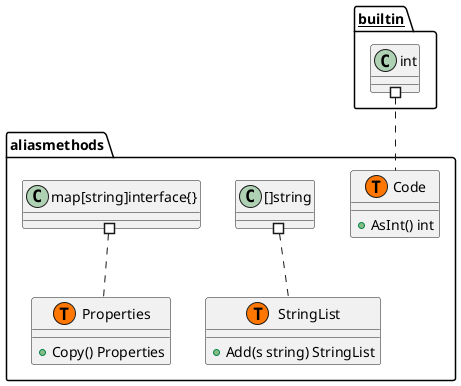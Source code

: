 @startuml
namespace aliasmethods {
    class Code << (S,Aquamarine) >> {
        + AsInt() int

    }
    class Properties << (S,Aquamarine) >> {
        + Copy() Properties

    }
    class StringList << (S,Aquamarine) >> {
        + Add(s string) StringList

    }
    class aliasmethods.Code << (T, #FF7700) >>  {
    }
    class aliasmethods.Properties << (T, #FF7700) >>  {
    }
    class aliasmethods.StringList << (T, #FF7700) >>  {
    }
}


"__builtin__.int" #.. "aliasmethods.Code"
"aliasmethods.[]string" #.. "aliasmethods.StringList"
"aliasmethods.map[string]interface{}" #.. "aliasmethods.Properties"
@enduml
